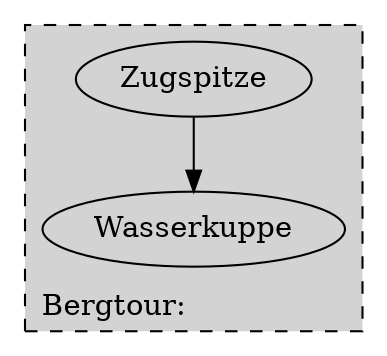 digraph GRAPH_0 {
  subgraph "cluster0" {
    label="Bergtour:";
    style="filled,dashed";
    labelloc=bottom;
    labeljust=l;

    Zugspitze -> Wasserkuppe
  }

}
